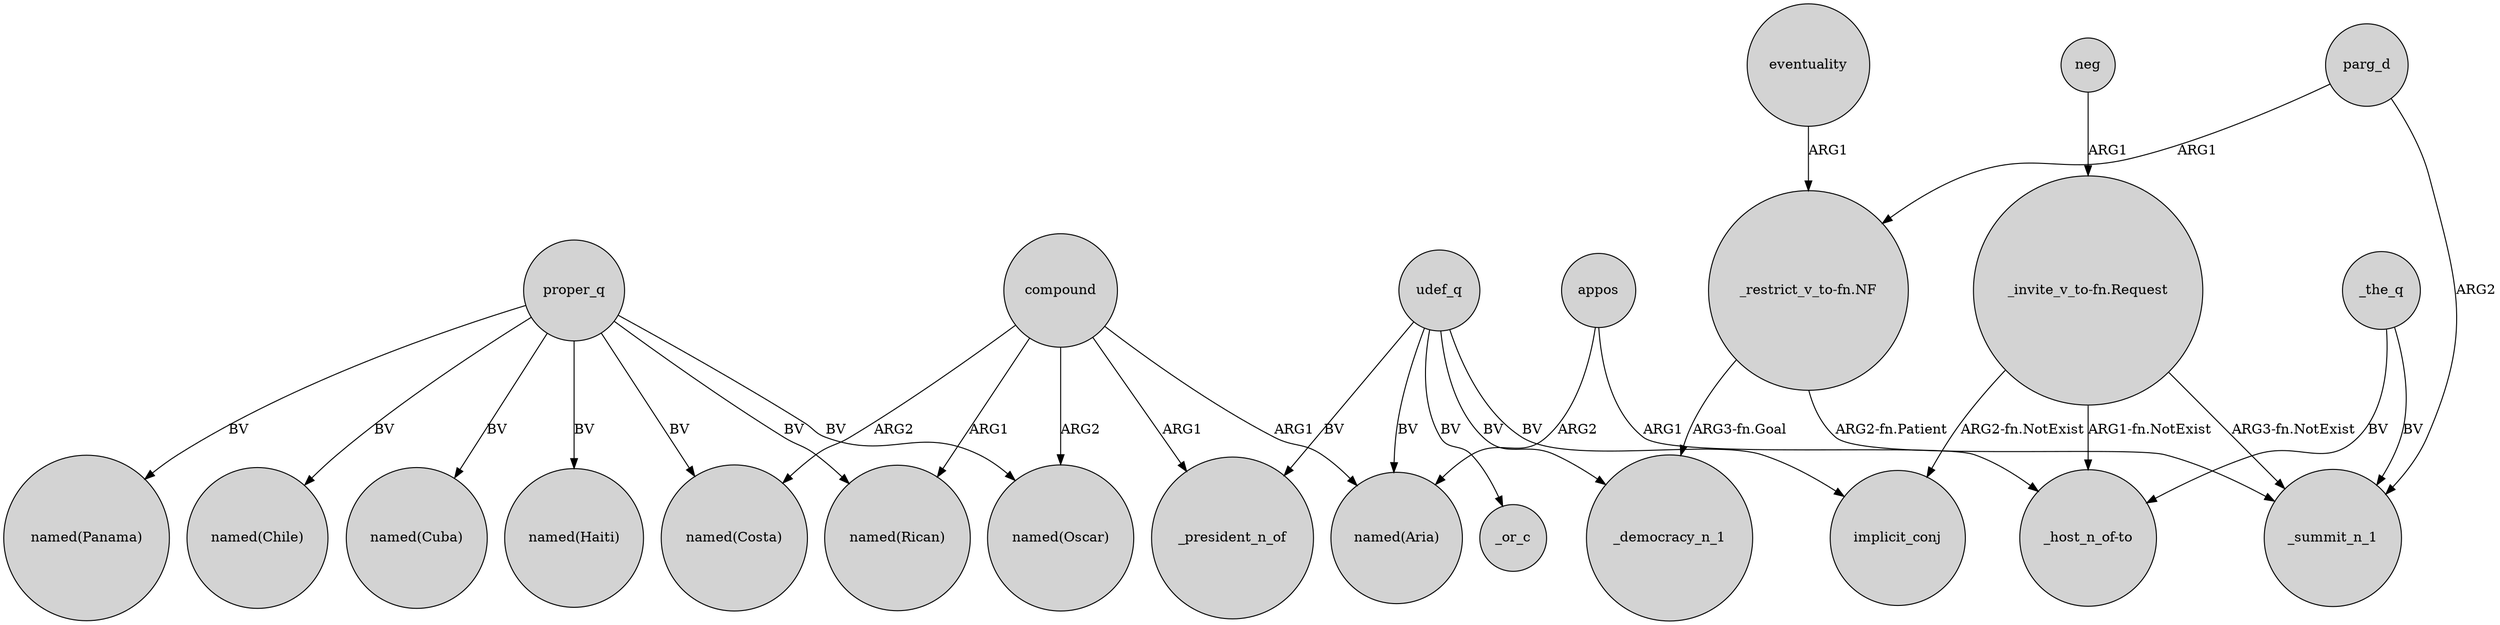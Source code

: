 digraph {
	node [shape=circle style=filled]
	appos -> "named(Aria)" [label=ARG2]
	"_invite_v_to-fn.Request" -> "_host_n_of-to" [label="ARG1-fn.NotExist"]
	parg_d -> "_restrict_v_to-fn.NF" [label=ARG1]
	proper_q -> "named(Costa)" [label=BV]
	proper_q -> "named(Rican)" [label=BV]
	_the_q -> _summit_n_1 [label=BV]
	compound -> "named(Rican)" [label=ARG1]
	eventuality -> "_restrict_v_to-fn.NF" [label=ARG1]
	udef_q -> _or_c [label=BV]
	udef_q -> implicit_conj [label=BV]
	"_restrict_v_to-fn.NF" -> _summit_n_1 [label="ARG2-fn.Patient"]
	compound -> "named(Aria)" [label=ARG1]
	appos -> "_host_n_of-to" [label=ARG1]
	_the_q -> "_host_n_of-to" [label=BV]
	proper_q -> "named(Panama)" [label=BV]
	udef_q -> "named(Aria)" [label=BV]
	udef_q -> _democracy_n_1 [label=BV]
	"_restrict_v_to-fn.NF" -> _democracy_n_1 [label="ARG3-fn.Goal"]
	compound -> "named(Oscar)" [label=ARG2]
	"_invite_v_to-fn.Request" -> implicit_conj [label="ARG2-fn.NotExist"]
	proper_q -> "named(Haiti)" [label=BV]
	compound -> _president_n_of [label=ARG1]
	udef_q -> _president_n_of [label=BV]
	compound -> "named(Costa)" [label=ARG2]
	proper_q -> "named(Chile)" [label=BV]
	proper_q -> "named(Oscar)" [label=BV]
	"_invite_v_to-fn.Request" -> _summit_n_1 [label="ARG3-fn.NotExist"]
	neg -> "_invite_v_to-fn.Request" [label=ARG1]
	proper_q -> "named(Cuba)" [label=BV]
	parg_d -> _summit_n_1 [label=ARG2]
}
